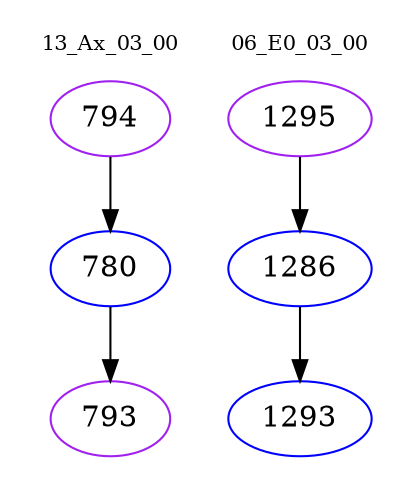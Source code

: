 digraph{
subgraph cluster_0 {
color = white
label = "13_Ax_03_00";
fontsize=10;
T0_794 [label="794", color="purple"]
T0_794 -> T0_780 [color="black"]
T0_780 [label="780", color="blue"]
T0_780 -> T0_793 [color="black"]
T0_793 [label="793", color="purple"]
}
subgraph cluster_1 {
color = white
label = "06_E0_03_00";
fontsize=10;
T1_1295 [label="1295", color="purple"]
T1_1295 -> T1_1286 [color="black"]
T1_1286 [label="1286", color="blue"]
T1_1286 -> T1_1293 [color="black"]
T1_1293 [label="1293", color="blue"]
}
}
